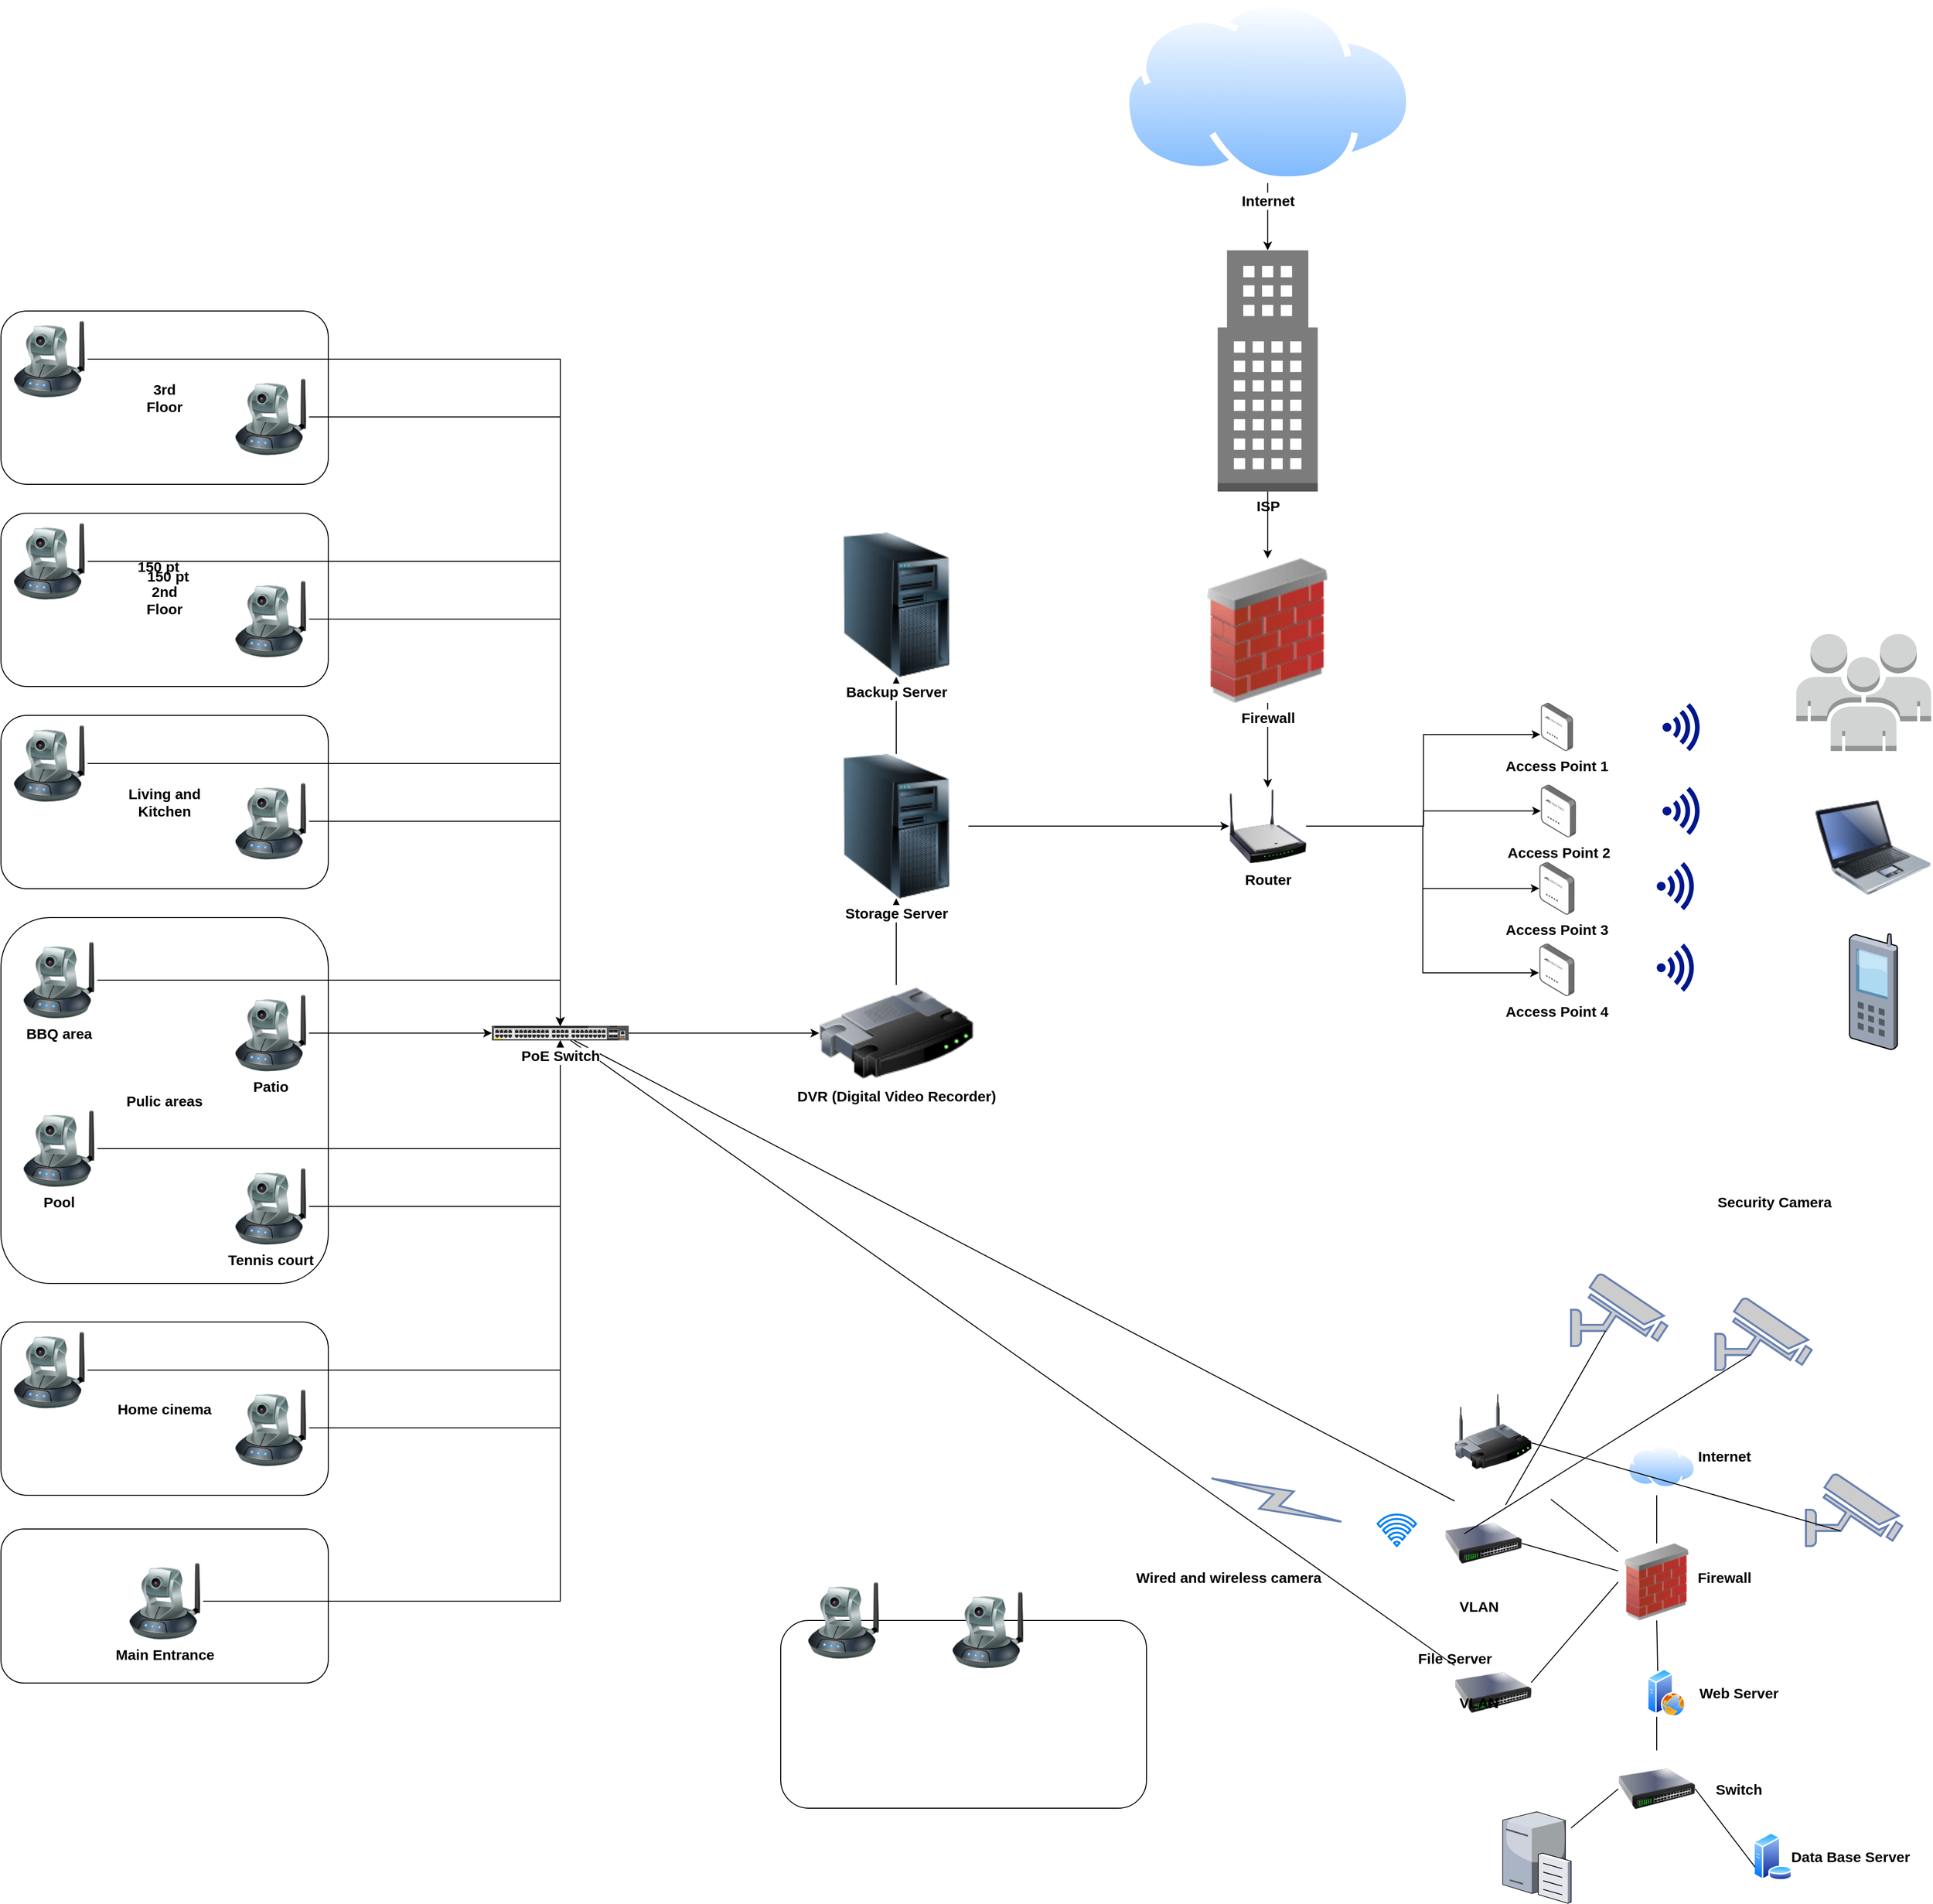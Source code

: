 <mxfile version="21.2.1" type="github">
  <diagram name="Page-1" id="kUGmlVv1KhsbOFP3ll0R">
    <mxGraphModel dx="5964" dy="4452" grid="1" gridSize="10" guides="1" tooltips="1" connect="1" arrows="1" fold="1" page="1" pageScale="1" pageWidth="850" pageHeight="1100" math="0" shadow="0">
      <root>
        <mxCell id="0" />
        <mxCell id="1" parent="0" />
        <mxCell id="BCT4acggiIJb0DLnrBcZ-18" value="" style="rounded=1;whiteSpace=wrap;html=1;fontSize=15;fontStyle=1" vertex="1" parent="1">
          <mxGeometry x="-370" y="-100" width="380" height="195" as="geometry" />
        </mxCell>
        <mxCell id="BjX1OBnDMtsCjzTjb3aX-3" value="" style="image;html=1;image=img/lib/clip_art/networking/Switch_128x128.png;fontSize=15;fontStyle=1" parent="1" vertex="1">
          <mxGeometry x="500" y="35" width="80" height="80" as="geometry" />
        </mxCell>
        <mxCell id="BjX1OBnDMtsCjzTjb3aX-4" value="" style="image;html=1;image=img/lib/clip_art/networking/Firewall_02_128x128.png;fontSize=15;fontStyle=1" parent="1" vertex="1">
          <mxGeometry x="500" y="-180" width="80" height="80" as="geometry" />
        </mxCell>
        <mxCell id="BjX1OBnDMtsCjzTjb3aX-5" value="" style="image;aspect=fixed;perimeter=ellipsePerimeter;html=1;align=center;shadow=0;dashed=0;spacingTop=3;image=img/lib/active_directory/internet_cloud.svg;fontSize=15;fontStyle=1" parent="1" vertex="1">
          <mxGeometry x="510" y="-282.05" width="70" height="44.1" as="geometry" />
        </mxCell>
        <mxCell id="BjX1OBnDMtsCjzTjb3aX-6" value="" style="image;aspect=fixed;perimeter=ellipsePerimeter;html=1;align=center;shadow=0;dashed=0;spacingTop=3;image=img/lib/active_directory/web_server.svg;fontSize=15;fontStyle=1" parent="1" vertex="1">
          <mxGeometry x="530" y="-50" width="40" height="50" as="geometry" />
        </mxCell>
        <mxCell id="BjX1OBnDMtsCjzTjb3aX-8" value="" style="verticalLabelPosition=bottom;sketch=0;aspect=fixed;html=1;verticalAlign=top;strokeColor=none;align=center;outlineConnect=0;shape=mxgraph.citrix.file_server;fontSize=15;fontStyle=1" parent="1" vertex="1">
          <mxGeometry x="380" y="96.5" width="71" height="97" as="geometry" />
        </mxCell>
        <mxCell id="BjX1OBnDMtsCjzTjb3aX-9" value="" style="image;aspect=fixed;perimeter=ellipsePerimeter;html=1;align=center;shadow=0;dashed=0;spacingTop=3;image=img/lib/active_directory/database_server.svg;fontSize=15;fontStyle=1" parent="1" vertex="1">
          <mxGeometry x="640" y="120" width="41" height="50" as="geometry" />
        </mxCell>
        <mxCell id="BjX1OBnDMtsCjzTjb3aX-10" value="Internet&lt;br style=&quot;font-size: 15px;&quot;&gt;" style="text;html=1;align=center;verticalAlign=middle;resizable=0;points=[];autosize=1;strokeColor=none;fillColor=none;fontSize=15;fontStyle=1" parent="1" vertex="1">
          <mxGeometry x="570" y="-285.9" width="80" height="30" as="geometry" />
        </mxCell>
        <mxCell id="BjX1OBnDMtsCjzTjb3aX-11" value="Firewall&lt;br style=&quot;font-size: 15px;&quot;&gt;" style="text;html=1;align=center;verticalAlign=middle;resizable=0;points=[];autosize=1;strokeColor=none;fillColor=none;fontSize=15;fontStyle=1" parent="1" vertex="1">
          <mxGeometry x="570" y="-160" width="80" height="30" as="geometry" />
        </mxCell>
        <mxCell id="BjX1OBnDMtsCjzTjb3aX-12" value="Web Server&lt;br style=&quot;font-size: 15px;&quot;&gt;" style="text;html=1;align=center;verticalAlign=middle;resizable=0;points=[];autosize=1;strokeColor=none;fillColor=none;fontSize=15;fontStyle=1" parent="1" vertex="1">
          <mxGeometry x="570" y="-40" width="110" height="30" as="geometry" />
        </mxCell>
        <mxCell id="BjX1OBnDMtsCjzTjb3aX-13" value="Switch" style="text;html=1;align=center;verticalAlign=middle;resizable=0;points=[];autosize=1;strokeColor=none;fillColor=none;fontSize=15;fontStyle=1" parent="1" vertex="1">
          <mxGeometry x="590" y="60" width="70" height="30" as="geometry" />
        </mxCell>
        <mxCell id="BjX1OBnDMtsCjzTjb3aX-17" value="" style="endArrow=none;html=1;rounded=0;entryX=0.5;entryY=1;entryDx=0;entryDy=0;exitX=0.25;exitY=0;exitDx=0;exitDy=0;fontSize=15;fontStyle=1" parent="1" source="BjX1OBnDMtsCjzTjb3aX-6" target="BjX1OBnDMtsCjzTjb3aX-4" edge="1">
          <mxGeometry width="50" height="50" relative="1" as="geometry">
            <mxPoint x="260" y="60" as="sourcePoint" />
            <mxPoint x="310" y="10" as="targetPoint" />
          </mxGeometry>
        </mxCell>
        <mxCell id="BjX1OBnDMtsCjzTjb3aX-18" value="" style="endArrow=none;html=1;rounded=0;fontSize=15;fontStyle=1" parent="1" source="BjX1OBnDMtsCjzTjb3aX-4" edge="1">
          <mxGeometry width="50" height="50" relative="1" as="geometry">
            <mxPoint x="490" y="-200" as="sourcePoint" />
            <mxPoint x="540" y="-230" as="targetPoint" />
          </mxGeometry>
        </mxCell>
        <mxCell id="BjX1OBnDMtsCjzTjb3aX-19" value="" style="endArrow=none;html=1;rounded=0;fontSize=15;fontStyle=1" parent="1" source="BjX1OBnDMtsCjzTjb3aX-3" edge="1">
          <mxGeometry width="50" height="50" relative="1" as="geometry">
            <mxPoint x="490" y="50" as="sourcePoint" />
            <mxPoint x="540" as="targetPoint" />
          </mxGeometry>
        </mxCell>
        <mxCell id="BjX1OBnDMtsCjzTjb3aX-20" value="File Server&lt;br style=&quot;font-size: 15px;&quot;&gt;" style="text;html=1;align=center;verticalAlign=middle;resizable=0;points=[];autosize=1;strokeColor=none;fillColor=none;fontSize=15;fontStyle=1" parent="1" vertex="1">
          <mxGeometry x="280" y="-76.5" width="100" height="30" as="geometry" />
        </mxCell>
        <mxCell id="BjX1OBnDMtsCjzTjb3aX-21" value="Data Base Server&lt;br style=&quot;font-size: 15px;&quot;&gt;" style="text;html=1;align=center;verticalAlign=middle;resizable=0;points=[];autosize=1;strokeColor=none;fillColor=none;fontSize=15;fontStyle=1" parent="1" vertex="1">
          <mxGeometry x="666" y="130" width="150" height="30" as="geometry" />
        </mxCell>
        <mxCell id="BjX1OBnDMtsCjzTjb3aX-22" value="" style="image;html=1;image=img/lib/clip_art/networking/Switch_128x128.png;fontSize=15;fontStyle=1" parent="1" vertex="1">
          <mxGeometry x="320" y="-220" width="80" height="80" as="geometry" />
        </mxCell>
        <mxCell id="BjX1OBnDMtsCjzTjb3aX-23" value="" style="endArrow=none;html=1;rounded=0;entryX=0.995;entryY=0.369;entryDx=0;entryDy=0;exitX=0;exitY=0.5;exitDx=0;exitDy=0;entryPerimeter=0;fontSize=15;fontStyle=1" parent="1" source="BjX1OBnDMtsCjzTjb3aX-4" target="BjX1OBnDMtsCjzTjb3aX-24" edge="1">
          <mxGeometry width="50" height="50" relative="1" as="geometry">
            <mxPoint x="421" y="-18" as="sourcePoint" />
            <mxPoint x="420" y="-70" as="targetPoint" />
          </mxGeometry>
        </mxCell>
        <mxCell id="BjX1OBnDMtsCjzTjb3aX-24" value="" style="image;html=1;image=img/lib/clip_art/networking/Switch_128x128.png;fontSize=15;fontStyle=1" parent="1" vertex="1">
          <mxGeometry x="330" y="-65" width="80" height="80" as="geometry" />
        </mxCell>
        <mxCell id="BjX1OBnDMtsCjzTjb3aX-25" value="VLAN" style="text;html=1;align=center;verticalAlign=middle;resizable=0;points=[];autosize=1;strokeColor=none;fillColor=none;fontSize=15;fontStyle=1" parent="1" vertex="1">
          <mxGeometry x="325" y="-130" width="60" height="30" as="geometry" />
        </mxCell>
        <mxCell id="BjX1OBnDMtsCjzTjb3aX-26" value="VLAN" style="text;html=1;align=center;verticalAlign=middle;resizable=0;points=[];autosize=1;strokeColor=none;fillColor=none;fontSize=15;fontStyle=1" parent="1" vertex="1">
          <mxGeometry x="325" y="-30" width="60" height="30" as="geometry" />
        </mxCell>
        <mxCell id="BjX1OBnDMtsCjzTjb3aX-27" value="" style="endArrow=none;html=1;rounded=0;entryX=1;entryY=0.5;entryDx=0;entryDy=0;fontSize=15;fontStyle=1" parent="1" source="BjX1OBnDMtsCjzTjb3aX-4" target="BjX1OBnDMtsCjzTjb3aX-22" edge="1">
          <mxGeometry width="50" height="50" relative="1" as="geometry">
            <mxPoint x="510" y="-130" as="sourcePoint" />
            <mxPoint x="410" y="-60" as="targetPoint" />
          </mxGeometry>
        </mxCell>
        <mxCell id="BjX1OBnDMtsCjzTjb3aX-31" value="" style="fontColor=#0066CC;verticalAlign=top;verticalLabelPosition=bottom;labelPosition=center;align=center;html=1;outlineConnect=0;fillColor=#CCCCCC;strokeColor=#6881B3;gradientColor=none;gradientDirection=north;strokeWidth=2;shape=mxgraph.networks.security_camera;fontSize=15;fontStyle=1" parent="1" vertex="1">
          <mxGeometry x="601" y="-435" width="100" height="75" as="geometry" />
        </mxCell>
        <mxCell id="BjX1OBnDMtsCjzTjb3aX-32" value="" style="fontColor=#0066CC;verticalAlign=top;verticalLabelPosition=bottom;labelPosition=center;align=center;html=1;outlineConnect=0;fillColor=#CCCCCC;strokeColor=#6881B3;gradientColor=none;gradientDirection=north;strokeWidth=2;shape=mxgraph.networks.security_camera;fontSize=15;fontStyle=1" parent="1" vertex="1">
          <mxGeometry x="695" y="-252.25" width="100" height="75" as="geometry" />
        </mxCell>
        <mxCell id="BjX1OBnDMtsCjzTjb3aX-33" value="" style="fontColor=#0066CC;verticalAlign=top;verticalLabelPosition=bottom;labelPosition=center;align=center;html=1;outlineConnect=0;fillColor=#CCCCCC;strokeColor=#6881B3;gradientColor=none;gradientDirection=north;strokeWidth=2;shape=mxgraph.networks.security_camera;fontSize=15;fontStyle=1" parent="1" vertex="1">
          <mxGeometry x="451" y="-460" width="100" height="75" as="geometry" />
        </mxCell>
        <mxCell id="BjX1OBnDMtsCjzTjb3aX-35" value="" style="image;html=1;image=img/lib/clip_art/networking/Ip_Camera_128x128.png;fontSize=15;fontStyle=1" parent="1" vertex="1">
          <mxGeometry x="-345" y="-140" width="80" height="80" as="geometry" />
        </mxCell>
        <mxCell id="BjX1OBnDMtsCjzTjb3aX-37" value="" style="endArrow=none;html=1;rounded=0;fontSize=15;fontStyle=1" parent="1" source="BjX1OBnDMtsCjzTjb3aX-24" target="BCT4acggiIJb0DLnrBcZ-21" edge="1">
          <mxGeometry width="50" height="50" relative="1" as="geometry">
            <mxPoint x="500" y="-320" as="sourcePoint" />
            <mxPoint x="400" y="-250" as="targetPoint" />
          </mxGeometry>
        </mxCell>
        <mxCell id="BjX1OBnDMtsCjzTjb3aX-38" value="Security Camera" style="text;html=1;align=center;verticalAlign=middle;resizable=0;points=[];autosize=1;strokeColor=none;fillColor=none;fontSize=15;fontStyle=1" parent="1" vertex="1">
          <mxGeometry x="592" y="-550" width="140" height="30" as="geometry" />
        </mxCell>
        <mxCell id="BjX1OBnDMtsCjzTjb3aX-39" value="Wired and wireless camera" style="text;html=1;align=center;verticalAlign=middle;resizable=0;points=[];autosize=1;strokeColor=none;fillColor=none;fontSize=15;fontStyle=1" parent="1" vertex="1">
          <mxGeometry x="-15" y="-160" width="220" height="30" as="geometry" />
        </mxCell>
        <mxCell id="BjX1OBnDMtsCjzTjb3aX-40" value="" style="endArrow=none;html=1;rounded=0;fontSize=15;fontStyle=1" parent="1" target="BCT4acggiIJb0DLnrBcZ-21" edge="1">
          <mxGeometry width="50" height="50" relative="1" as="geometry">
            <mxPoint x="330" y="-224" as="sourcePoint" />
            <mxPoint x="210" y="-281" as="targetPoint" />
          </mxGeometry>
        </mxCell>
        <mxCell id="BjX1OBnDMtsCjzTjb3aX-41" value="" style="html=1;fillColor=#CCCCCC;strokeColor=#6881B3;gradientColor=none;gradientDirection=north;strokeWidth=2;shape=mxgraph.networks.comm_link_edge;html=1;labelBackgroundColor=none;endArrow=none;fontFamily=Verdana;fontSize=15;fontColor=#000000;fontStyle=1" parent="1" edge="1">
          <mxGeometry width="100" height="100" relative="1" as="geometry">
            <mxPoint x="220" y="-200.0" as="sourcePoint" />
            <mxPoint x="70" y="-250.0" as="targetPoint" />
            <Array as="points">
              <mxPoint x="50" y="-287.65" />
            </Array>
          </mxGeometry>
        </mxCell>
        <mxCell id="BjX1OBnDMtsCjzTjb3aX-42" value="" style="endArrow=none;html=1;rounded=0;entryX=0.36;entryY=0.79;entryDx=0;entryDy=0;entryPerimeter=0;fontSize=15;fontStyle=1" parent="1" source="BjX1OBnDMtsCjzTjb3aX-22" target="BjX1OBnDMtsCjzTjb3aX-33" edge="1">
          <mxGeometry width="50" height="50" relative="1" as="geometry">
            <mxPoint x="510" y="-141" as="sourcePoint" />
            <mxPoint x="410" y="-170" as="targetPoint" />
          </mxGeometry>
        </mxCell>
        <mxCell id="BjX1OBnDMtsCjzTjb3aX-43" value="" style="endArrow=none;html=1;rounded=0;entryX=0.36;entryY=0.79;entryDx=0;entryDy=0;entryPerimeter=0;fontSize=15;fontStyle=1" parent="1" target="BjX1OBnDMtsCjzTjb3aX-31" edge="1">
          <mxGeometry width="50" height="50" relative="1" as="geometry">
            <mxPoint x="340" y="-190" as="sourcePoint" />
            <mxPoint x="6" y="-306" as="targetPoint" />
          </mxGeometry>
        </mxCell>
        <mxCell id="BjX1OBnDMtsCjzTjb3aX-44" value="" style="endArrow=none;html=1;rounded=0;entryX=0.36;entryY=0.79;entryDx=0;entryDy=0;entryPerimeter=0;fontSize=15;fontStyle=1" parent="1" source="BjX1OBnDMtsCjzTjb3aX-47" target="BjX1OBnDMtsCjzTjb3aX-32" edge="1">
          <mxGeometry width="50" height="50" relative="1" as="geometry">
            <mxPoint x="350" y="-180" as="sourcePoint" />
            <mxPoint x="126" y="-301" as="targetPoint" />
          </mxGeometry>
        </mxCell>
        <mxCell id="BjX1OBnDMtsCjzTjb3aX-45" value="" style="endArrow=none;html=1;rounded=0;exitX=0;exitY=0.5;exitDx=0;exitDy=0;fontSize=15;fontStyle=1" parent="1" source="BjX1OBnDMtsCjzTjb3aX-3" target="BjX1OBnDMtsCjzTjb3aX-8" edge="1">
          <mxGeometry width="50" height="50" relative="1" as="geometry">
            <mxPoint x="510" y="-130" as="sourcePoint" />
            <mxPoint x="420" y="-25" as="targetPoint" />
          </mxGeometry>
        </mxCell>
        <mxCell id="BjX1OBnDMtsCjzTjb3aX-46" value="" style="endArrow=none;html=1;rounded=0;entryX=0;entryY=0.75;entryDx=0;entryDy=0;exitX=1;exitY=0.5;exitDx=0;exitDy=0;fontSize=15;fontStyle=1" parent="1" source="BjX1OBnDMtsCjzTjb3aX-3" target="BjX1OBnDMtsCjzTjb3aX-9" edge="1">
          <mxGeometry width="50" height="50" relative="1" as="geometry">
            <mxPoint x="520" y="-120" as="sourcePoint" />
            <mxPoint x="430" y="-15" as="targetPoint" />
          </mxGeometry>
        </mxCell>
        <mxCell id="BjX1OBnDMtsCjzTjb3aX-47" value="" style="image;html=1;image=img/lib/clip_art/networking/Wireless_Router_128x128.png;fontSize=15;fontStyle=1" parent="1" vertex="1">
          <mxGeometry x="330" y="-335.9" width="80" height="80" as="geometry" />
        </mxCell>
        <mxCell id="BjX1OBnDMtsCjzTjb3aX-48" value="" style="endArrow=none;html=1;rounded=0;entryX=0.36;entryY=0.79;entryDx=0;entryDy=0;entryPerimeter=0;fontSize=15;fontStyle=1" parent="1" source="BjX1OBnDMtsCjzTjb3aX-4" edge="1">
          <mxGeometry width="50" height="50" relative="1" as="geometry">
            <mxPoint x="554" y="-186.9" as="sourcePoint" />
            <mxPoint x="430" y="-225.9" as="targetPoint" />
          </mxGeometry>
        </mxCell>
        <mxCell id="BjX1OBnDMtsCjzTjb3aX-49" value="" style="html=1;verticalLabelPosition=bottom;align=center;labelBackgroundColor=#ffffff;verticalAlign=top;strokeWidth=2;strokeColor=#0080F0;shadow=0;dashed=0;shape=mxgraph.ios7.icons.wifi;pointerEvents=1;fontSize=15;fontStyle=1" parent="1" vertex="1">
          <mxGeometry x="250" y="-210" width="40" height="32.75" as="geometry" />
        </mxCell>
        <mxCell id="BCT4acggiIJb0DLnrBcZ-20" value="" style="image;html=1;image=img/lib/clip_art/networking/Ip_Camera_128x128.png;fontSize=15;fontStyle=1" vertex="1" parent="1">
          <mxGeometry x="-195" y="-130" width="80" height="80" as="geometry" />
        </mxCell>
        <mxCell id="BCT4acggiIJb0DLnrBcZ-31" value="" style="group;fontSize=15;fontStyle=1" vertex="1" connectable="0" parent="1">
          <mxGeometry x="-1180" y="-1460" width="340" height="180" as="geometry" />
        </mxCell>
        <mxCell id="BCT4acggiIJb0DLnrBcZ-29" value="" style="group;movable=1;resizable=1;rotatable=1;deletable=1;editable=1;locked=0;connectable=1;fontSize=15;fontStyle=1" vertex="1" connectable="0" parent="BCT4acggiIJb0DLnrBcZ-31">
          <mxGeometry width="340" height="180" as="geometry" />
        </mxCell>
        <mxCell id="BCT4acggiIJb0DLnrBcZ-12" value="" style="rounded=1;whiteSpace=wrap;html=1;movable=1;resizable=1;rotatable=1;deletable=1;editable=1;locked=0;connectable=1;fontSize=15;fontStyle=1" vertex="1" parent="BCT4acggiIJb0DLnrBcZ-29">
          <mxGeometry width="340" height="180" as="geometry" />
        </mxCell>
        <mxCell id="BCT4acggiIJb0DLnrBcZ-7" value="" style="image;html=1;image=img/lib/clip_art/networking/Ip_Camera_128x128.png;fontSize=15;fontStyle=1" vertex="1" parent="BCT4acggiIJb0DLnrBcZ-29">
          <mxGeometry x="10" y="10" width="80" height="80" as="geometry" />
        </mxCell>
        <mxCell id="BCT4acggiIJb0DLnrBcZ-8" value="" style="image;html=1;image=img/lib/clip_art/networking/Ip_Camera_128x128.png;fontSize=15;fontStyle=1" vertex="1" parent="BCT4acggiIJb0DLnrBcZ-29">
          <mxGeometry x="240" y="70" width="80" height="80" as="geometry" />
        </mxCell>
        <mxCell id="BCT4acggiIJb0DLnrBcZ-30" value="3rd Floor" style="text;html=1;strokeColor=none;fillColor=none;align=center;verticalAlign=middle;whiteSpace=wrap;rounded=0;movable=1;resizable=1;rotatable=1;deletable=1;editable=1;locked=0;connectable=1;fontSize=15;fontStyle=1" vertex="1" parent="BCT4acggiIJb0DLnrBcZ-31">
          <mxGeometry x="140" y="75" width="60" height="30" as="geometry" />
        </mxCell>
        <mxCell id="BCT4acggiIJb0DLnrBcZ-32" value="" style="group;fontSize=15;fontStyle=1" vertex="1" connectable="0" parent="1">
          <mxGeometry x="-1180" y="-1250" width="340" height="180" as="geometry" />
        </mxCell>
        <mxCell id="BCT4acggiIJb0DLnrBcZ-33" value="" style="group;movable=1;resizable=1;rotatable=1;deletable=1;editable=1;locked=0;connectable=1;fontSize=15;fontStyle=1" vertex="1" connectable="0" parent="BCT4acggiIJb0DLnrBcZ-32">
          <mxGeometry width="340" height="180" as="geometry" />
        </mxCell>
        <mxCell id="BCT4acggiIJb0DLnrBcZ-34" value="" style="rounded=1;whiteSpace=wrap;html=1;movable=1;resizable=1;rotatable=1;deletable=1;editable=1;locked=0;connectable=1;fontSize=15;fontStyle=1" vertex="1" parent="BCT4acggiIJb0DLnrBcZ-33">
          <mxGeometry width="340" height="180" as="geometry" />
        </mxCell>
        <mxCell id="BCT4acggiIJb0DLnrBcZ-35" value="" style="image;html=1;image=img/lib/clip_art/networking/Ip_Camera_128x128.png;fontSize=15;fontStyle=1" vertex="1" parent="BCT4acggiIJb0DLnrBcZ-33">
          <mxGeometry x="10" y="10" width="80" height="80" as="geometry" />
        </mxCell>
        <mxCell id="BCT4acggiIJb0DLnrBcZ-36" value="" style="image;html=1;image=img/lib/clip_art/networking/Ip_Camera_128x128.png;fontSize=15;fontStyle=1" vertex="1" parent="BCT4acggiIJb0DLnrBcZ-33">
          <mxGeometry x="240" y="70" width="80" height="80" as="geometry" />
        </mxCell>
        <mxCell id="BCT4acggiIJb0DLnrBcZ-37" value="2nd Floor" style="text;html=1;strokeColor=none;fillColor=none;align=center;verticalAlign=middle;whiteSpace=wrap;rounded=0;movable=1;resizable=1;rotatable=1;deletable=1;editable=1;locked=0;connectable=1;fontSize=15;fontStyle=1" vertex="1" parent="BCT4acggiIJb0DLnrBcZ-32">
          <mxGeometry x="140" y="75" width="60" height="30" as="geometry" />
        </mxCell>
        <mxCell id="BCT4acggiIJb0DLnrBcZ-25" style="edgeStyle=orthogonalEdgeStyle;rounded=0;orthogonalLoop=1;jettySize=auto;html=1;exitX=1;exitY=0.5;exitDx=0;exitDy=0;fontSize=15;fontStyle=1" edge="1" parent="1" source="BCT4acggiIJb0DLnrBcZ-35" target="BCT4acggiIJb0DLnrBcZ-21">
          <mxGeometry relative="1" as="geometry">
            <mxPoint x="-1090" y="-1190" as="sourcePoint" />
            <mxPoint x="-320" y="-935" as="targetPoint" />
          </mxGeometry>
        </mxCell>
        <mxCell id="BCT4acggiIJb0DLnrBcZ-26" style="edgeStyle=orthogonalEdgeStyle;rounded=0;orthogonalLoop=1;jettySize=auto;html=1;exitX=1;exitY=0.5;exitDx=0;exitDy=0;fontSize=15;fontStyle=1" edge="1" parent="1" source="BCT4acggiIJb0DLnrBcZ-36" target="BCT4acggiIJb0DLnrBcZ-21">
          <mxGeometry relative="1" as="geometry">
            <mxPoint x="-870" y="-1130" as="sourcePoint" />
          </mxGeometry>
        </mxCell>
        <mxCell id="BCT4acggiIJb0DLnrBcZ-22" style="edgeStyle=orthogonalEdgeStyle;rounded=0;orthogonalLoop=1;jettySize=auto;html=1;fontSize=15;fontStyle=1" edge="1" parent="1" source="BCT4acggiIJb0DLnrBcZ-7" target="BCT4acggiIJb0DLnrBcZ-21">
          <mxGeometry relative="1" as="geometry" />
        </mxCell>
        <mxCell id="BCT4acggiIJb0DLnrBcZ-23" style="edgeStyle=orthogonalEdgeStyle;rounded=0;orthogonalLoop=1;jettySize=auto;html=1;fontSize=15;fontStyle=1" edge="1" parent="1" source="BCT4acggiIJb0DLnrBcZ-8" target="BCT4acggiIJb0DLnrBcZ-21">
          <mxGeometry relative="1" as="geometry" />
        </mxCell>
        <mxCell id="BCT4acggiIJb0DLnrBcZ-38" value="" style="group;fontSize=15;fontStyle=1" vertex="1" connectable="0" parent="1">
          <mxGeometry x="-1180" y="-1040" width="340" height="180" as="geometry" />
        </mxCell>
        <mxCell id="BCT4acggiIJb0DLnrBcZ-39" value="" style="group;movable=1;resizable=1;rotatable=1;deletable=1;editable=1;locked=0;connectable=1;fontSize=15;fontStyle=1" vertex="1" connectable="0" parent="BCT4acggiIJb0DLnrBcZ-38">
          <mxGeometry width="340" height="180" as="geometry" />
        </mxCell>
        <mxCell id="BCT4acggiIJb0DLnrBcZ-40" value="" style="rounded=1;whiteSpace=wrap;html=1;movable=1;resizable=1;rotatable=1;deletable=1;editable=1;locked=0;connectable=1;fontSize=15;fontStyle=1" vertex="1" parent="BCT4acggiIJb0DLnrBcZ-39">
          <mxGeometry width="340" height="180" as="geometry" />
        </mxCell>
        <mxCell id="BCT4acggiIJb0DLnrBcZ-41" value="" style="image;html=1;image=img/lib/clip_art/networking/Ip_Camera_128x128.png;fontSize=15;fontStyle=1" vertex="1" parent="BCT4acggiIJb0DLnrBcZ-39">
          <mxGeometry x="10" y="10" width="80" height="80" as="geometry" />
        </mxCell>
        <mxCell id="BCT4acggiIJb0DLnrBcZ-42" value="" style="image;html=1;image=img/lib/clip_art/networking/Ip_Camera_128x128.png;fontSize=15;fontStyle=1" vertex="1" parent="BCT4acggiIJb0DLnrBcZ-39">
          <mxGeometry x="240" y="70" width="80" height="80" as="geometry" />
        </mxCell>
        <mxCell id="BCT4acggiIJb0DLnrBcZ-43" value="Living and Kitchen" style="text;html=1;strokeColor=none;fillColor=none;align=center;verticalAlign=middle;whiteSpace=wrap;rounded=0;movable=1;resizable=1;rotatable=1;deletable=1;editable=1;locked=0;connectable=1;fontSize=15;fontStyle=1" vertex="1" parent="BCT4acggiIJb0DLnrBcZ-39">
          <mxGeometry x="115" y="75" width="110" height="30" as="geometry" />
        </mxCell>
        <mxCell id="BCT4acggiIJb0DLnrBcZ-44" style="edgeStyle=orthogonalEdgeStyle;rounded=0;orthogonalLoop=1;jettySize=auto;html=1;fontSize=15;fontStyle=1" edge="1" parent="1" source="BCT4acggiIJb0DLnrBcZ-41" target="BCT4acggiIJb0DLnrBcZ-21">
          <mxGeometry relative="1" as="geometry" />
        </mxCell>
        <mxCell id="BCT4acggiIJb0DLnrBcZ-45" style="edgeStyle=orthogonalEdgeStyle;rounded=0;orthogonalLoop=1;jettySize=auto;html=1;fontSize=15;fontStyle=1" edge="1" parent="1" source="BCT4acggiIJb0DLnrBcZ-42" target="BCT4acggiIJb0DLnrBcZ-21">
          <mxGeometry relative="1" as="geometry" />
        </mxCell>
        <mxCell id="BCT4acggiIJb0DLnrBcZ-60" value="" style="group;fontSize=15;fontStyle=1" vertex="1" connectable="0" parent="1">
          <mxGeometry x="-1180" y="-410" width="340" height="180" as="geometry" />
        </mxCell>
        <mxCell id="BCT4acggiIJb0DLnrBcZ-61" value="" style="group;movable=1;resizable=1;rotatable=1;deletable=1;editable=1;locked=0;connectable=1;fontSize=15;fontStyle=1" vertex="1" connectable="0" parent="BCT4acggiIJb0DLnrBcZ-60">
          <mxGeometry width="340" height="180" as="geometry" />
        </mxCell>
        <mxCell id="BCT4acggiIJb0DLnrBcZ-62" value="" style="rounded=1;whiteSpace=wrap;html=1;movable=1;resizable=1;rotatable=1;deletable=1;editable=1;locked=0;connectable=1;fontSize=15;fontStyle=1" vertex="1" parent="BCT4acggiIJb0DLnrBcZ-61">
          <mxGeometry width="340" height="180" as="geometry" />
        </mxCell>
        <mxCell id="BCT4acggiIJb0DLnrBcZ-63" value="" style="image;html=1;image=img/lib/clip_art/networking/Ip_Camera_128x128.png;fontSize=15;fontStyle=1" vertex="1" parent="BCT4acggiIJb0DLnrBcZ-61">
          <mxGeometry x="10" y="10" width="80" height="80" as="geometry" />
        </mxCell>
        <mxCell id="BCT4acggiIJb0DLnrBcZ-64" value="" style="image;html=1;image=img/lib/clip_art/networking/Ip_Camera_128x128.png;fontSize=15;fontStyle=1" vertex="1" parent="BCT4acggiIJb0DLnrBcZ-61">
          <mxGeometry x="240" y="70" width="80" height="80" as="geometry" />
        </mxCell>
        <mxCell id="BCT4acggiIJb0DLnrBcZ-65" value="Home cinema" style="text;html=1;strokeColor=none;fillColor=none;align=center;verticalAlign=middle;whiteSpace=wrap;rounded=0;movable=1;resizable=1;rotatable=1;deletable=1;editable=1;locked=0;connectable=1;fontSize=15;fontStyle=1" vertex="1" parent="BCT4acggiIJb0DLnrBcZ-61">
          <mxGeometry x="115" y="75" width="110" height="30" as="geometry" />
        </mxCell>
        <mxCell id="BCT4acggiIJb0DLnrBcZ-66" value="" style="group;fontSize=15;fontStyle=1" vertex="1" connectable="0" parent="1">
          <mxGeometry x="-1180" y="-830" width="340" height="380" as="geometry" />
        </mxCell>
        <mxCell id="BCT4acggiIJb0DLnrBcZ-16" value="Pulic areas" style="rounded=1;whiteSpace=wrap;html=1;fontSize=15;fontStyle=1" vertex="1" parent="BCT4acggiIJb0DLnrBcZ-66">
          <mxGeometry width="340" height="380" as="geometry" />
        </mxCell>
        <mxCell id="BCT4acggiIJb0DLnrBcZ-2" value="Pool" style="image;html=1;image=img/lib/clip_art/networking/Ip_Camera_128x128.png;fontSize=15;fontStyle=1" vertex="1" parent="BCT4acggiIJb0DLnrBcZ-66">
          <mxGeometry x="20" y="200" width="80" height="80" as="geometry" />
        </mxCell>
        <mxCell id="BCT4acggiIJb0DLnrBcZ-1" value="Patio" style="image;html=1;image=img/lib/clip_art/networking/Ip_Camera_128x128.png;fontSize=15;fontStyle=1" vertex="1" parent="BCT4acggiIJb0DLnrBcZ-66">
          <mxGeometry x="240" y="80" width="80" height="80" as="geometry" />
        </mxCell>
        <mxCell id="BCT4acggiIJb0DLnrBcZ-3" value="BBQ area" style="image;html=1;image=img/lib/clip_art/networking/Ip_Camera_128x128.png;fontSize=15;fontStyle=1" vertex="1" parent="BCT4acggiIJb0DLnrBcZ-66">
          <mxGeometry x="20" y="25" width="80" height="80" as="geometry" />
        </mxCell>
        <mxCell id="BjX1OBnDMtsCjzTjb3aX-29" value="Tennis court" style="image;html=1;image=img/lib/clip_art/networking/Ip_Camera_128x128.png;fontSize=15;fontStyle=1" parent="BCT4acggiIJb0DLnrBcZ-66" vertex="1">
          <mxGeometry x="240" y="260" width="80" height="80" as="geometry" />
        </mxCell>
        <mxCell id="BCT4acggiIJb0DLnrBcZ-67" style="edgeStyle=orthogonalEdgeStyle;rounded=0;orthogonalLoop=1;jettySize=auto;html=1;fontSize=15;fontStyle=1" edge="1" parent="1" source="BCT4acggiIJb0DLnrBcZ-63" target="BCT4acggiIJb0DLnrBcZ-21">
          <mxGeometry relative="1" as="geometry" />
        </mxCell>
        <mxCell id="BCT4acggiIJb0DLnrBcZ-68" style="edgeStyle=orthogonalEdgeStyle;rounded=0;orthogonalLoop=1;jettySize=auto;html=1;fontSize=15;fontStyle=1" edge="1" parent="1" source="BCT4acggiIJb0DLnrBcZ-64" target="BCT4acggiIJb0DLnrBcZ-21">
          <mxGeometry relative="1" as="geometry" />
        </mxCell>
        <mxCell id="BCT4acggiIJb0DLnrBcZ-72" value="" style="group;fontSize=15;fontStyle=1" vertex="1" connectable="0" parent="1">
          <mxGeometry x="-1180" y="-195" width="340" height="160" as="geometry" />
        </mxCell>
        <mxCell id="BCT4acggiIJb0DLnrBcZ-17" value="" style="rounded=1;whiteSpace=wrap;html=1;fontSize=15;fontStyle=1" vertex="1" parent="BCT4acggiIJb0DLnrBcZ-72">
          <mxGeometry width="340" height="160" as="geometry" />
        </mxCell>
        <mxCell id="BjX1OBnDMtsCjzTjb3aX-30" value="Main Entrance" style="image;html=1;image=img/lib/clip_art/networking/Ip_Camera_128x128.png;container=0;fontSize=15;fontStyle=1" parent="BCT4acggiIJb0DLnrBcZ-72" vertex="1">
          <mxGeometry x="130" y="35" width="80" height="80" as="geometry">
            <mxRectangle x="-1050" y="-160" width="120" height="30" as="alternateBounds" />
          </mxGeometry>
        </mxCell>
        <mxCell id="BCT4acggiIJb0DLnrBcZ-71" style="edgeStyle=orthogonalEdgeStyle;rounded=0;orthogonalLoop=1;jettySize=auto;html=1;fontSize=15;fontStyle=1" edge="1" parent="1" source="BjX1OBnDMtsCjzTjb3aX-30" target="BCT4acggiIJb0DLnrBcZ-21">
          <mxGeometry relative="1" as="geometry" />
        </mxCell>
        <mxCell id="BCT4acggiIJb0DLnrBcZ-47" style="edgeStyle=orthogonalEdgeStyle;rounded=0;orthogonalLoop=1;jettySize=auto;html=1;fontSize=15;fontStyle=1" edge="1" parent="1" source="BCT4acggiIJb0DLnrBcZ-1" target="BCT4acggiIJb0DLnrBcZ-21">
          <mxGeometry relative="1" as="geometry" />
        </mxCell>
        <mxCell id="BCT4acggiIJb0DLnrBcZ-54" style="edgeStyle=orthogonalEdgeStyle;rounded=0;orthogonalLoop=1;jettySize=auto;html=1;fontSize=15;fontStyle=1" edge="1" parent="1" source="BCT4acggiIJb0DLnrBcZ-2" target="BCT4acggiIJb0DLnrBcZ-21">
          <mxGeometry relative="1" as="geometry" />
        </mxCell>
        <mxCell id="BCT4acggiIJb0DLnrBcZ-52" style="edgeStyle=orthogonalEdgeStyle;rounded=0;orthogonalLoop=1;jettySize=auto;html=1;fontSize=15;fontStyle=1" edge="1" parent="1" source="BCT4acggiIJb0DLnrBcZ-3" target="BCT4acggiIJb0DLnrBcZ-21">
          <mxGeometry relative="1" as="geometry" />
        </mxCell>
        <mxCell id="BCT4acggiIJb0DLnrBcZ-53" style="edgeStyle=orthogonalEdgeStyle;rounded=0;orthogonalLoop=1;jettySize=auto;html=1;fontSize=15;fontStyle=1" edge="1" parent="1" source="BjX1OBnDMtsCjzTjb3aX-29" target="BCT4acggiIJb0DLnrBcZ-21">
          <mxGeometry relative="1" as="geometry" />
        </mxCell>
        <mxCell id="BCT4acggiIJb0DLnrBcZ-74" style="edgeStyle=orthogonalEdgeStyle;rounded=0;orthogonalLoop=1;jettySize=auto;html=1;fontSize=15;fontStyle=1" edge="1" parent="1" source="BCT4acggiIJb0DLnrBcZ-21" target="BCT4acggiIJb0DLnrBcZ-73">
          <mxGeometry relative="1" as="geometry" />
        </mxCell>
        <mxCell id="BCT4acggiIJb0DLnrBcZ-21" value="&lt;font style=&quot;font-size: 15px;&quot;&gt;PoE Switch&lt;/font&gt;" style="html=1;verticalLabelPosition=bottom;verticalAlign=top;outlineConnect=0;shadow=0;dashed=0;shape=mxgraph.rack.hpe_aruba.switches.jl659a_aruba_6300m_48_port_hpe_smart_rate_1_2_5_5gbe_class_6_poe_and_4_port_switch;fontSize=15;fontStyle=1;labelBackgroundColor=default;" vertex="1" parent="1">
          <mxGeometry x="-670" y="-717.5" width="142" height="15" as="geometry" />
        </mxCell>
        <mxCell id="BCT4acggiIJb0DLnrBcZ-77" style="edgeStyle=orthogonalEdgeStyle;rounded=0;orthogonalLoop=1;jettySize=auto;html=1;fontSize=15;fontStyle=1" edge="1" parent="1" source="BCT4acggiIJb0DLnrBcZ-73" target="BCT4acggiIJb0DLnrBcZ-75">
          <mxGeometry relative="1" as="geometry" />
        </mxCell>
        <mxCell id="BCT4acggiIJb0DLnrBcZ-73" value="DVR (Digital Video Recorder)" style="image;html=1;image=img/lib/clip_art/networking/Router_128x128.png;fontSize=15;fontStyle=1" vertex="1" parent="1">
          <mxGeometry x="-330" y="-760" width="160" height="100" as="geometry" />
        </mxCell>
        <mxCell id="BCT4acggiIJb0DLnrBcZ-81" style="edgeStyle=orthogonalEdgeStyle;rounded=0;orthogonalLoop=1;jettySize=auto;html=1;fontSize=15;fontStyle=1" edge="1" parent="1" source="BCT4acggiIJb0DLnrBcZ-75" target="BCT4acggiIJb0DLnrBcZ-76">
          <mxGeometry relative="1" as="geometry" />
        </mxCell>
        <mxCell id="BCT4acggiIJb0DLnrBcZ-112" style="edgeStyle=orthogonalEdgeStyle;rounded=0;orthogonalLoop=1;jettySize=auto;html=1;entryX=0;entryY=0.5;entryDx=0;entryDy=0;" edge="1" parent="1" source="BCT4acggiIJb0DLnrBcZ-75" target="BCT4acggiIJb0DLnrBcZ-96">
          <mxGeometry relative="1" as="geometry" />
        </mxCell>
        <mxCell id="BCT4acggiIJb0DLnrBcZ-75" value="Storage Server" style="image;html=1;image=img/lib/clip_art/computers/Server_Tower_128x128.png;fontSize=15;fontStyle=1" vertex="1" parent="1">
          <mxGeometry x="-325" y="-1000" width="150" height="150" as="geometry" />
        </mxCell>
        <mxCell id="BCT4acggiIJb0DLnrBcZ-76" value="Backup Server" style="image;html=1;image=img/lib/clip_art/computers/Server_Tower_128x128.png;fontSize=15;fontStyle=1;labelBackgroundColor=default;" vertex="1" parent="1">
          <mxGeometry x="-325" y="-1230" width="150" height="150" as="geometry" />
        </mxCell>
        <mxCell id="BCT4acggiIJb0DLnrBcZ-79" value="150 pt" style="text;whiteSpace=wrap;html=1;fontSize=15;fontStyle=1" vertex="1" parent="1">
          <mxGeometry x="-1040" y="-1210" width="70" height="40" as="geometry" />
        </mxCell>
        <mxCell id="BCT4acggiIJb0DLnrBcZ-80" value="150 pt" style="text;whiteSpace=wrap;html=1;fontSize=15;fontStyle=1" vertex="1" parent="1">
          <mxGeometry x="-1030" y="-1200" width="70" height="40" as="geometry" />
        </mxCell>
        <mxCell id="BCT4acggiIJb0DLnrBcZ-97" style="edgeStyle=orthogonalEdgeStyle;rounded=0;orthogonalLoop=1;jettySize=auto;html=1;fontSize=15;fontStyle=1" edge="1" parent="1" source="BCT4acggiIJb0DLnrBcZ-82" target="BCT4acggiIJb0DLnrBcZ-96">
          <mxGeometry relative="1" as="geometry" />
        </mxCell>
        <mxCell id="BCT4acggiIJb0DLnrBcZ-82" value="Firewall" style="image;html=1;image=img/lib/clip_art/networking/Firewall_02_128x128.png;fontSize=15;fontStyle=1" vertex="1" parent="1">
          <mxGeometry x="61.32" y="-1203" width="149.12" height="150" as="geometry" />
        </mxCell>
        <mxCell id="BCT4acggiIJb0DLnrBcZ-84" style="edgeStyle=orthogonalEdgeStyle;rounded=0;orthogonalLoop=1;jettySize=auto;html=1;entryX=0.5;entryY=0;entryDx=0;entryDy=0;entryPerimeter=0;fontSize=15;fontStyle=1" edge="1" parent="1" source="BCT4acggiIJb0DLnrBcZ-83" target="BCT4acggiIJb0DLnrBcZ-91">
          <mxGeometry relative="1" as="geometry" />
        </mxCell>
        <mxCell id="BCT4acggiIJb0DLnrBcZ-83" value="Internet" style="image;aspect=fixed;perimeter=ellipsePerimeter;html=1;align=center;shadow=0;dashed=0;spacingTop=3;image=img/lib/active_directory/internet_cloud.svg;fontSize=15;fontStyle=1" vertex="1" parent="1">
          <mxGeometry x="-15" y="-1783" width="301.75" height="190.1" as="geometry" />
        </mxCell>
        <mxCell id="BCT4acggiIJb0DLnrBcZ-85" value="" style="outlineConnect=0;dashed=0;verticalLabelPosition=bottom;verticalAlign=top;align=center;html=1;shape=mxgraph.aws3.users;fillColor=#D2D3D3;gradientColor=none;fontSize=15;fontStyle=1" vertex="1" parent="1">
          <mxGeometry x="685.01" y="-1124.5" width="140" height="121.5" as="geometry" />
        </mxCell>
        <mxCell id="BCT4acggiIJb0DLnrBcZ-88" value="" style="image;html=1;image=img/lib/clip_art/computers/Laptop_128x128.png;fontSize=15;fontStyle=1" vertex="1" parent="1">
          <mxGeometry x="705.01" y="-955.5" width="120" height="105" as="geometry" />
        </mxCell>
        <mxCell id="BCT4acggiIJb0DLnrBcZ-89" value="" style="verticalLabelPosition=bottom;sketch=0;aspect=fixed;html=1;verticalAlign=top;strokeColor=none;align=center;outlineConnect=0;shape=mxgraph.citrix.cell_phone;fontSize=15;fontStyle=1" vertex="1" parent="1">
          <mxGeometry x="740.01" y="-813" width="50" height="120" as="geometry" />
        </mxCell>
        <mxCell id="BCT4acggiIJb0DLnrBcZ-94" style="edgeStyle=orthogonalEdgeStyle;rounded=0;orthogonalLoop=1;jettySize=auto;html=1;fontSize=15;fontStyle=1" edge="1" parent="1" source="BCT4acggiIJb0DLnrBcZ-91" target="BCT4acggiIJb0DLnrBcZ-82">
          <mxGeometry relative="1" as="geometry" />
        </mxCell>
        <mxCell id="BCT4acggiIJb0DLnrBcZ-91" value="ISP" style="outlineConnect=0;dashed=0;verticalLabelPosition=bottom;verticalAlign=top;align=center;html=1;shape=mxgraph.aws3.office_building;fillColor=#7D7C7C;gradientColor=none;aspect=fixed;fontSize=15;fontStyle=1" vertex="1" parent="1">
          <mxGeometry x="83.9" y="-1523" width="103.96" height="250.45" as="geometry" />
        </mxCell>
        <mxCell id="BCT4acggiIJb0DLnrBcZ-103" style="edgeStyle=orthogonalEdgeStyle;rounded=0;orthogonalLoop=1;jettySize=auto;html=1;entryX=-0.015;entryY=0.657;entryDx=0;entryDy=0;entryPerimeter=0;fontSize=15;fontStyle=1" edge="1" parent="1" source="BCT4acggiIJb0DLnrBcZ-96" target="BCT4acggiIJb0DLnrBcZ-102">
          <mxGeometry relative="1" as="geometry" />
        </mxCell>
        <mxCell id="BCT4acggiIJb0DLnrBcZ-104" style="edgeStyle=orthogonalEdgeStyle;rounded=0;orthogonalLoop=1;jettySize=auto;html=1;fontSize=15;fontStyle=1" edge="1" parent="1" source="BCT4acggiIJb0DLnrBcZ-96" target="BCT4acggiIJb0DLnrBcZ-99">
          <mxGeometry relative="1" as="geometry" />
        </mxCell>
        <mxCell id="BCT4acggiIJb0DLnrBcZ-105" style="edgeStyle=orthogonalEdgeStyle;rounded=0;orthogonalLoop=1;jettySize=auto;html=1;fontSize=15;fontStyle=1" edge="1" parent="1" source="BCT4acggiIJb0DLnrBcZ-96" target="BCT4acggiIJb0DLnrBcZ-100">
          <mxGeometry relative="1" as="geometry" />
        </mxCell>
        <mxCell id="BCT4acggiIJb0DLnrBcZ-107" style="edgeStyle=orthogonalEdgeStyle;rounded=0;orthogonalLoop=1;jettySize=auto;html=1;entryX=-0.015;entryY=0.557;entryDx=0;entryDy=0;entryPerimeter=0;fontSize=15;fontStyle=1" edge="1" parent="1" source="BCT4acggiIJb0DLnrBcZ-96" target="BCT4acggiIJb0DLnrBcZ-101">
          <mxGeometry relative="1" as="geometry" />
        </mxCell>
        <mxCell id="BCT4acggiIJb0DLnrBcZ-96" value="Router" style="image;html=1;image=img/lib/clip_art/networking/Wireless_Router_N_128x128.png;fontSize=15;fontStyle=1" vertex="1" parent="1">
          <mxGeometry x="95.87" y="-965" width="80" height="80" as="geometry" />
        </mxCell>
        <mxCell id="BCT4acggiIJb0DLnrBcZ-99" value="Access Point 2" style="image;points=[];aspect=fixed;html=1;align=center;shadow=0;dashed=0;image=img/lib/allied_telesis/wireless/Access_Point_Indoor.svg;fontSize=15;fontStyle=1" vertex="1" parent="1">
          <mxGeometry x="419.63" y="-968" width="36.6" height="54.6" as="geometry" />
        </mxCell>
        <mxCell id="BCT4acggiIJb0DLnrBcZ-100" value="Access Point 3" style="image;points=[];aspect=fixed;html=1;align=center;shadow=0;dashed=0;image=img/lib/allied_telesis/wireless/Access_Point_Indoor.svg;fontSize=15;fontStyle=1" vertex="1" parent="1">
          <mxGeometry x="418.09" y="-887.6" width="36.6" height="54.6" as="geometry" />
        </mxCell>
        <mxCell id="BCT4acggiIJb0DLnrBcZ-101" value="Access Point 4" style="image;points=[];aspect=fixed;html=1;align=center;shadow=0;dashed=0;image=img/lib/allied_telesis/wireless/Access_Point_Indoor.svg;fontSize=15;fontStyle=1" vertex="1" parent="1">
          <mxGeometry x="418.09" y="-803" width="36.6" height="54.6" as="geometry" />
        </mxCell>
        <mxCell id="BCT4acggiIJb0DLnrBcZ-102" value="Access Point 1" style="image;points=[];aspect=fixed;html=1;align=center;shadow=0;dashed=0;image=img/lib/allied_telesis/wireless/Access_Point_Indoor.svg;fontSize=15;fontStyle=1" vertex="1" parent="1">
          <mxGeometry x="419.63" y="-1053" width="33.52" height="50" as="geometry" />
        </mxCell>
        <mxCell id="BCT4acggiIJb0DLnrBcZ-108" value="" style="sketch=0;aspect=fixed;pointerEvents=1;shadow=0;dashed=0;html=1;strokeColor=none;labelPosition=center;verticalLabelPosition=bottom;verticalAlign=top;align=center;fillColor=#00188D;shape=mxgraph.mscae.enterprise.wireless_connection" vertex="1" parent="1">
          <mxGeometry x="546.01" y="-1052.75" width="42" height="50" as="geometry" />
        </mxCell>
        <mxCell id="BCT4acggiIJb0DLnrBcZ-109" value="" style="sketch=0;aspect=fixed;pointerEvents=1;shadow=0;dashed=0;html=1;strokeColor=none;labelPosition=center;verticalLabelPosition=bottom;verticalAlign=top;align=center;fillColor=#00188D;shape=mxgraph.mscae.enterprise.wireless_connection" vertex="1" parent="1">
          <mxGeometry x="546.01" y="-965.7" width="42" height="50" as="geometry" />
        </mxCell>
        <mxCell id="BCT4acggiIJb0DLnrBcZ-110" value="" style="sketch=0;aspect=fixed;pointerEvents=1;shadow=0;dashed=0;html=1;strokeColor=none;labelPosition=center;verticalLabelPosition=bottom;verticalAlign=top;align=center;fillColor=#00188D;shape=mxgraph.mscae.enterprise.wireless_connection" vertex="1" parent="1">
          <mxGeometry x="540.01" y="-887.6" width="42" height="50" as="geometry" />
        </mxCell>
        <mxCell id="BCT4acggiIJb0DLnrBcZ-111" value="" style="sketch=0;aspect=fixed;pointerEvents=1;shadow=0;dashed=0;html=1;strokeColor=none;labelPosition=center;verticalLabelPosition=bottom;verticalAlign=top;align=center;fillColor=#00188D;shape=mxgraph.mscae.enterprise.wireless_connection" vertex="1" parent="1">
          <mxGeometry x="540.01" y="-803" width="42" height="50" as="geometry" />
        </mxCell>
      </root>
    </mxGraphModel>
  </diagram>
</mxfile>
